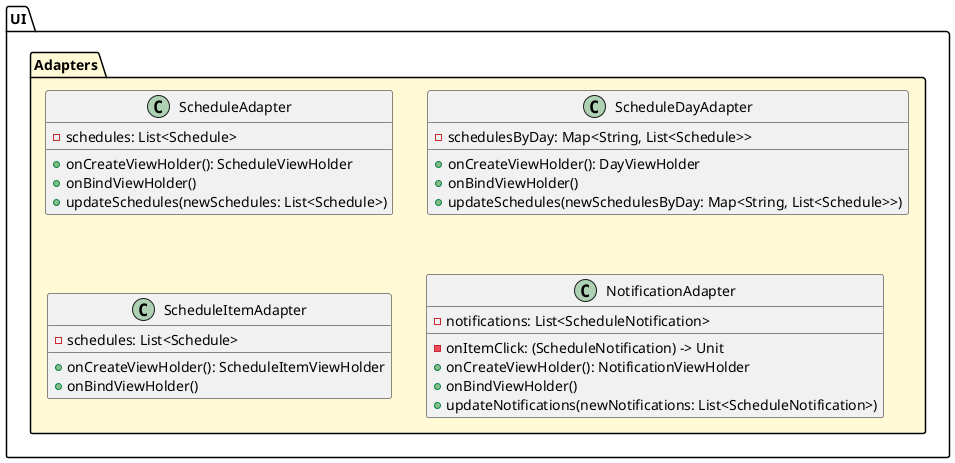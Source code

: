@startuml
' UI Adapters
package "UI.Adapters" #FFF9D5 {
  class ScheduleAdapter {
    - schedules: List<Schedule>
    + onCreateViewHolder(): ScheduleViewHolder
    + onBindViewHolder()
    + updateSchedules(newSchedules: List<Schedule>)
  }

  class ScheduleDayAdapter {
    - schedulesByDay: Map<String, List<Schedule>>
    + onCreateViewHolder(): DayViewHolder
    + onBindViewHolder()
    + updateSchedules(newSchedulesByDay: Map<String, List<Schedule>>)
  }

  class ScheduleItemAdapter {
    - schedules: List<Schedule>
    + onCreateViewHolder(): ScheduleItemViewHolder
    + onBindViewHolder()
  }

  class NotificationAdapter {
    - notifications: List<ScheduleNotification>
    - onItemClick: (ScheduleNotification) -> Unit
    + onCreateViewHolder(): NotificationViewHolder
    + onBindViewHolder()
    + updateNotifications(newNotifications: List<ScheduleNotification>)
  }
}

@enduml